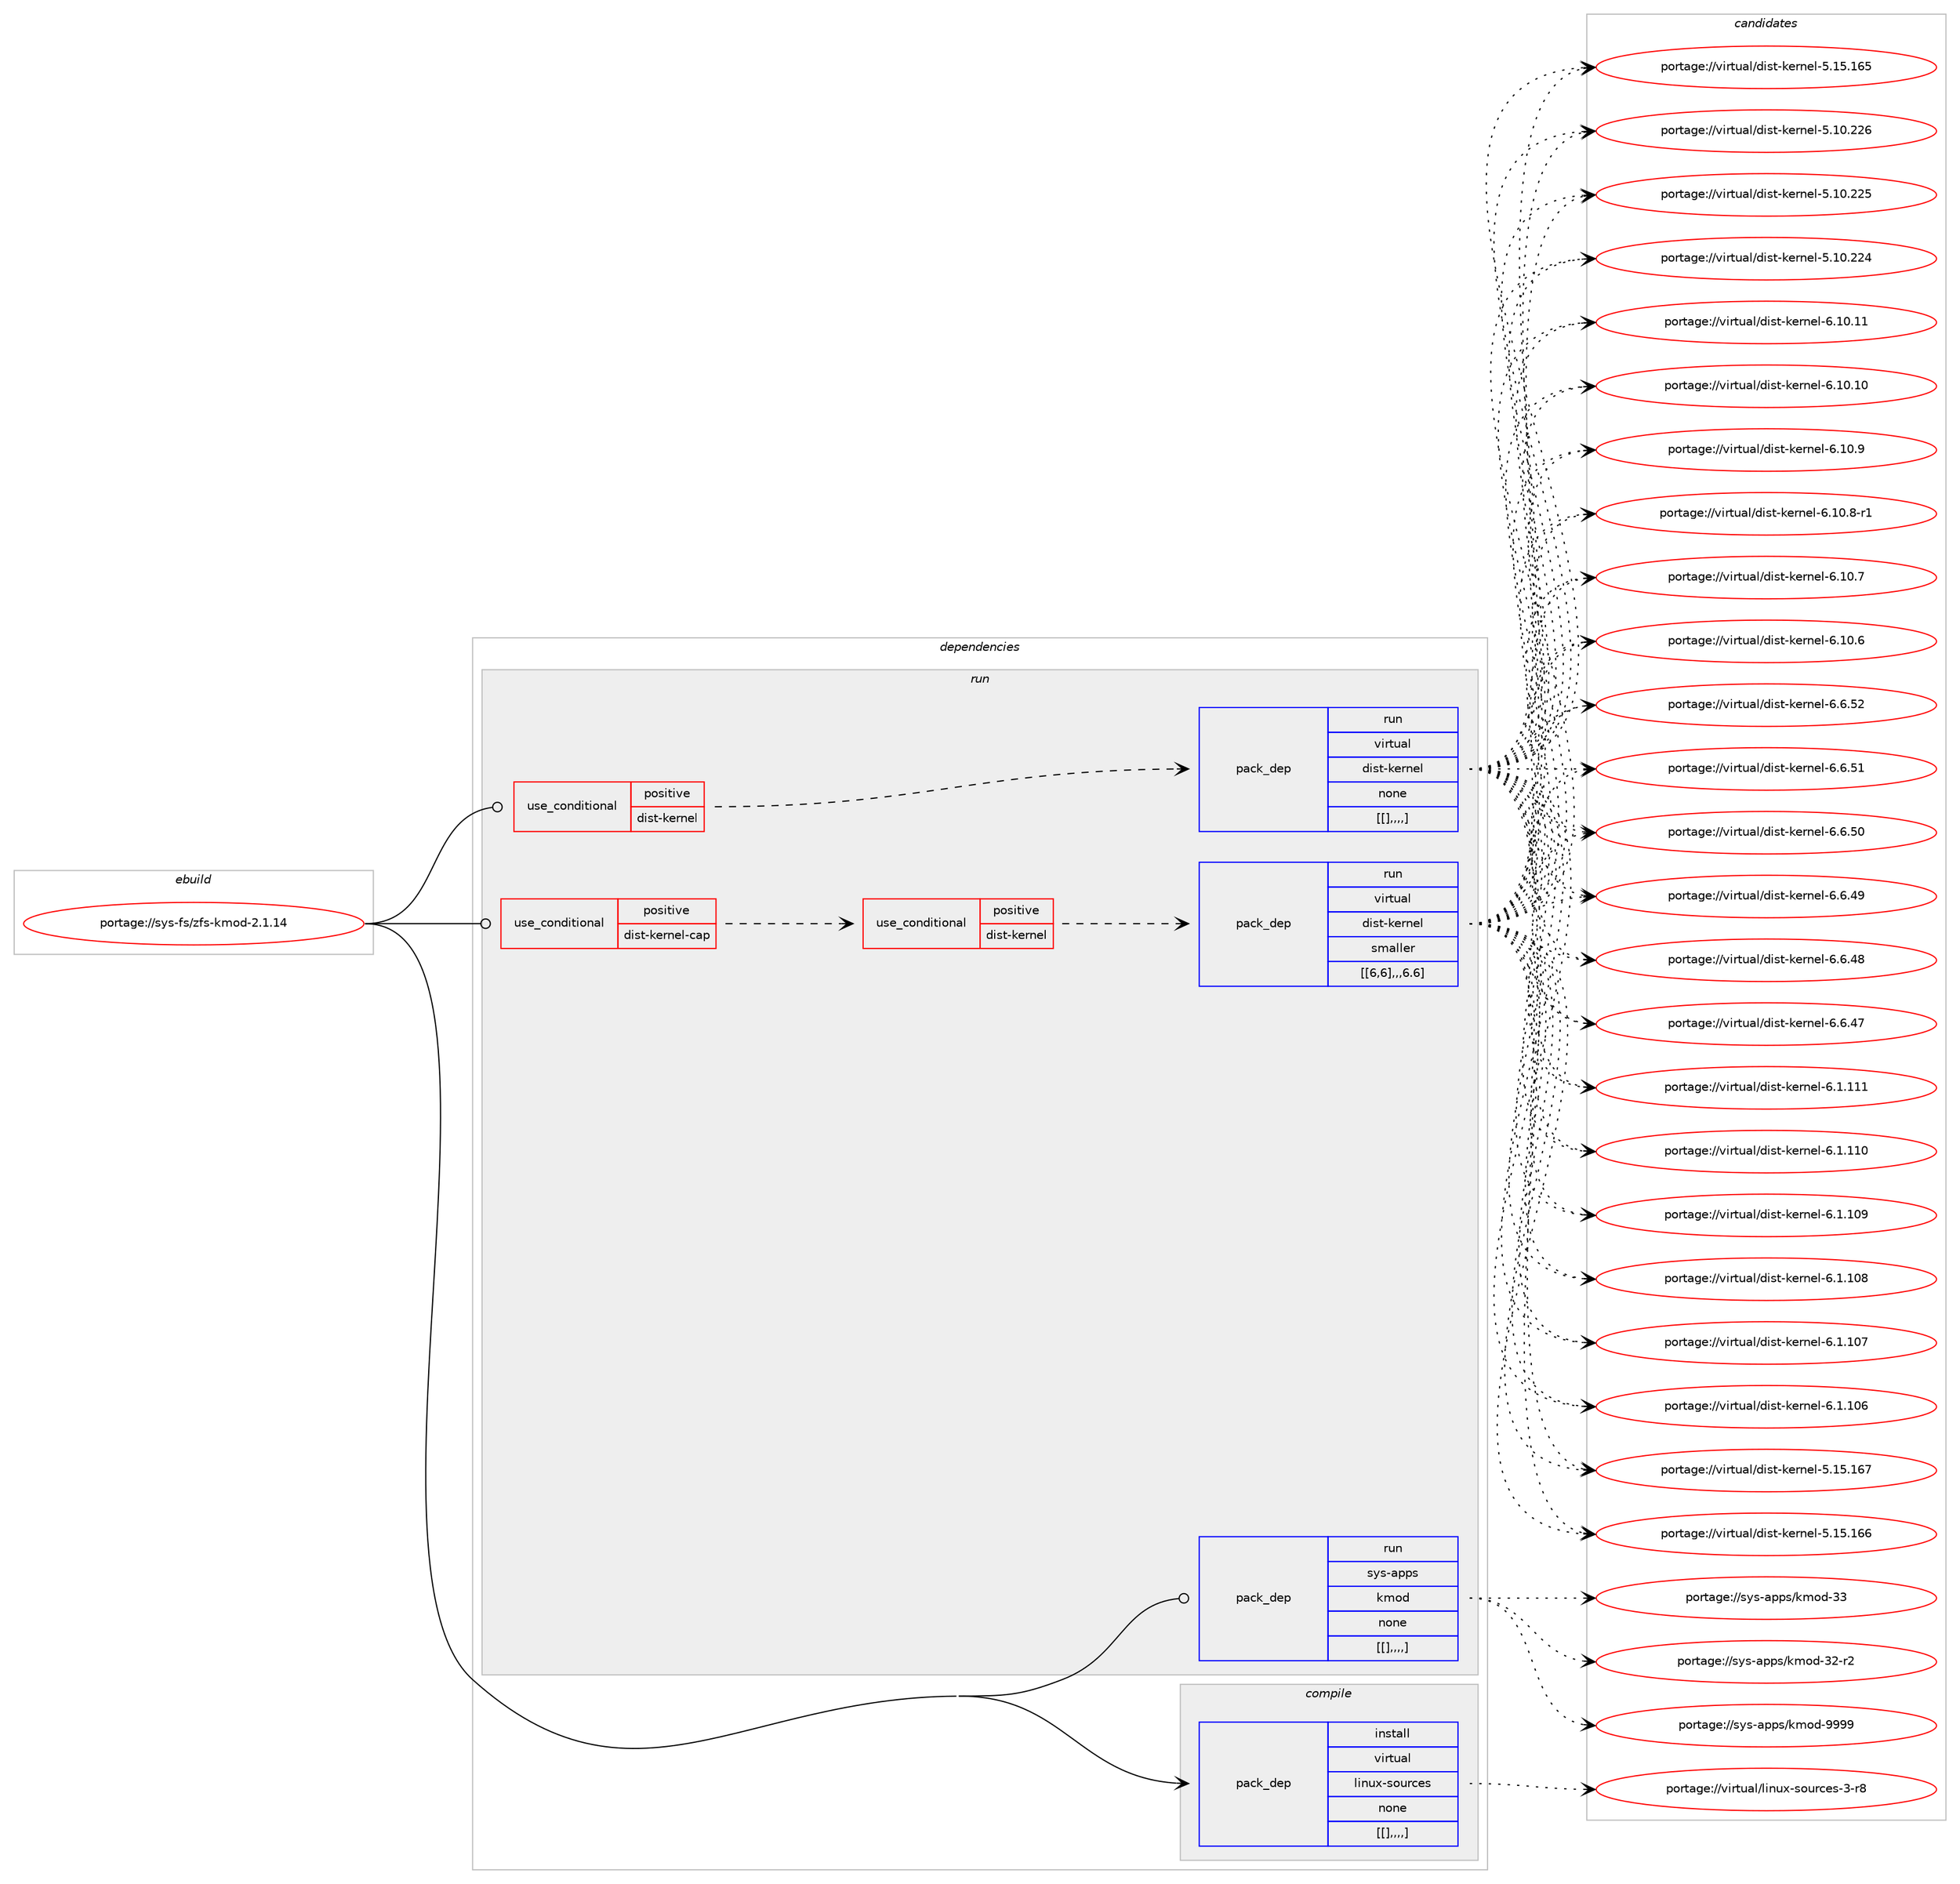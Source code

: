 digraph prolog {

# *************
# Graph options
# *************

newrank=true;
concentrate=true;
compound=true;
graph [rankdir=LR,fontname=Helvetica,fontsize=10,ranksep=1.5];#, ranksep=2.5, nodesep=0.2];
edge  [arrowhead=vee];
node  [fontname=Helvetica,fontsize=10];

# **********
# The ebuild
# **********

subgraph cluster_leftcol {
color=gray;
label=<<i>ebuild</i>>;
id [label="portage://sys-fs/zfs-kmod-2.1.14", color=red, width=4, href="../sys-fs/zfs-kmod-2.1.14.svg"];
}

# ****************
# The dependencies
# ****************

subgraph cluster_midcol {
color=gray;
label=<<i>dependencies</i>>;
subgraph cluster_compile {
fillcolor="#eeeeee";
style=filled;
label=<<i>compile</i>>;
subgraph pack326380 {
dependency450993 [label=<<TABLE BORDER="0" CELLBORDER="1" CELLSPACING="0" CELLPADDING="4" WIDTH="220"><TR><TD ROWSPAN="6" CELLPADDING="30">pack_dep</TD></TR><TR><TD WIDTH="110">install</TD></TR><TR><TD>virtual</TD></TR><TR><TD>linux-sources</TD></TR><TR><TD>none</TD></TR><TR><TD>[[],,,,]</TD></TR></TABLE>>, shape=none, color=blue];
}
id:e -> dependency450993:w [weight=20,style="solid",arrowhead="vee"];
}
subgraph cluster_compileandrun {
fillcolor="#eeeeee";
style=filled;
label=<<i>compile and run</i>>;
}
subgraph cluster_run {
fillcolor="#eeeeee";
style=filled;
label=<<i>run</i>>;
subgraph cond121631 {
dependency450994 [label=<<TABLE BORDER="0" CELLBORDER="1" CELLSPACING="0" CELLPADDING="4"><TR><TD ROWSPAN="3" CELLPADDING="10">use_conditional</TD></TR><TR><TD>positive</TD></TR><TR><TD>dist-kernel</TD></TR></TABLE>>, shape=none, color=red];
subgraph pack326381 {
dependency450995 [label=<<TABLE BORDER="0" CELLBORDER="1" CELLSPACING="0" CELLPADDING="4" WIDTH="220"><TR><TD ROWSPAN="6" CELLPADDING="30">pack_dep</TD></TR><TR><TD WIDTH="110">run</TD></TR><TR><TD>virtual</TD></TR><TR><TD>dist-kernel</TD></TR><TR><TD>none</TD></TR><TR><TD>[[],,,,]</TD></TR></TABLE>>, shape=none, color=blue];
}
dependency450994:e -> dependency450995:w [weight=20,style="dashed",arrowhead="vee"];
}
id:e -> dependency450994:w [weight=20,style="solid",arrowhead="odot"];
subgraph cond121632 {
dependency450996 [label=<<TABLE BORDER="0" CELLBORDER="1" CELLSPACING="0" CELLPADDING="4"><TR><TD ROWSPAN="3" CELLPADDING="10">use_conditional</TD></TR><TR><TD>positive</TD></TR><TR><TD>dist-kernel-cap</TD></TR></TABLE>>, shape=none, color=red];
subgraph cond121633 {
dependency450997 [label=<<TABLE BORDER="0" CELLBORDER="1" CELLSPACING="0" CELLPADDING="4"><TR><TD ROWSPAN="3" CELLPADDING="10">use_conditional</TD></TR><TR><TD>positive</TD></TR><TR><TD>dist-kernel</TD></TR></TABLE>>, shape=none, color=red];
subgraph pack326382 {
dependency450998 [label=<<TABLE BORDER="0" CELLBORDER="1" CELLSPACING="0" CELLPADDING="4" WIDTH="220"><TR><TD ROWSPAN="6" CELLPADDING="30">pack_dep</TD></TR><TR><TD WIDTH="110">run</TD></TR><TR><TD>virtual</TD></TR><TR><TD>dist-kernel</TD></TR><TR><TD>smaller</TD></TR><TR><TD>[[6,6],,,6.6]</TD></TR></TABLE>>, shape=none, color=blue];
}
dependency450997:e -> dependency450998:w [weight=20,style="dashed",arrowhead="vee"];
}
dependency450996:e -> dependency450997:w [weight=20,style="dashed",arrowhead="vee"];
}
id:e -> dependency450996:w [weight=20,style="solid",arrowhead="odot"];
subgraph pack326383 {
dependency450999 [label=<<TABLE BORDER="0" CELLBORDER="1" CELLSPACING="0" CELLPADDING="4" WIDTH="220"><TR><TD ROWSPAN="6" CELLPADDING="30">pack_dep</TD></TR><TR><TD WIDTH="110">run</TD></TR><TR><TD>sys-apps</TD></TR><TR><TD>kmod</TD></TR><TR><TD>none</TD></TR><TR><TD>[[],,,,]</TD></TR></TABLE>>, shape=none, color=blue];
}
id:e -> dependency450999:w [weight=20,style="solid",arrowhead="odot"];
}
}

# **************
# The candidates
# **************

subgraph cluster_choices {
rank=same;
color=gray;
label=<<i>candidates</i>>;

subgraph choice326380 {
color=black;
nodesep=1;
choice1181051141161179710847108105110117120451151111171149910111545514511456 [label="portage://virtual/linux-sources-3-r8", color=red, width=4,href="../virtual/linux-sources-3-r8.svg"];
dependency450993:e -> choice1181051141161179710847108105110117120451151111171149910111545514511456:w [style=dotted,weight="100"];
}
subgraph choice326381 {
color=black;
nodesep=1;
choice1181051141161179710847100105115116451071011141101011084554464948464949 [label="portage://virtual/dist-kernel-6.10.11", color=red, width=4,href="../virtual/dist-kernel-6.10.11.svg"];
choice1181051141161179710847100105115116451071011141101011084554464948464948 [label="portage://virtual/dist-kernel-6.10.10", color=red, width=4,href="../virtual/dist-kernel-6.10.10.svg"];
choice11810511411611797108471001051151164510710111411010110845544649484657 [label="portage://virtual/dist-kernel-6.10.9", color=red, width=4,href="../virtual/dist-kernel-6.10.9.svg"];
choice118105114116117971084710010511511645107101114110101108455446494846564511449 [label="portage://virtual/dist-kernel-6.10.8-r1", color=red, width=4,href="../virtual/dist-kernel-6.10.8-r1.svg"];
choice11810511411611797108471001051151164510710111411010110845544649484655 [label="portage://virtual/dist-kernel-6.10.7", color=red, width=4,href="../virtual/dist-kernel-6.10.7.svg"];
choice11810511411611797108471001051151164510710111411010110845544649484654 [label="portage://virtual/dist-kernel-6.10.6", color=red, width=4,href="../virtual/dist-kernel-6.10.6.svg"];
choice11810511411611797108471001051151164510710111411010110845544654465350 [label="portage://virtual/dist-kernel-6.6.52", color=red, width=4,href="../virtual/dist-kernel-6.6.52.svg"];
choice11810511411611797108471001051151164510710111411010110845544654465349 [label="portage://virtual/dist-kernel-6.6.51", color=red, width=4,href="../virtual/dist-kernel-6.6.51.svg"];
choice11810511411611797108471001051151164510710111411010110845544654465348 [label="portage://virtual/dist-kernel-6.6.50", color=red, width=4,href="../virtual/dist-kernel-6.6.50.svg"];
choice11810511411611797108471001051151164510710111411010110845544654465257 [label="portage://virtual/dist-kernel-6.6.49", color=red, width=4,href="../virtual/dist-kernel-6.6.49.svg"];
choice11810511411611797108471001051151164510710111411010110845544654465256 [label="portage://virtual/dist-kernel-6.6.48", color=red, width=4,href="../virtual/dist-kernel-6.6.48.svg"];
choice11810511411611797108471001051151164510710111411010110845544654465255 [label="portage://virtual/dist-kernel-6.6.47", color=red, width=4,href="../virtual/dist-kernel-6.6.47.svg"];
choice1181051141161179710847100105115116451071011141101011084554464946494949 [label="portage://virtual/dist-kernel-6.1.111", color=red, width=4,href="../virtual/dist-kernel-6.1.111.svg"];
choice1181051141161179710847100105115116451071011141101011084554464946494948 [label="portage://virtual/dist-kernel-6.1.110", color=red, width=4,href="../virtual/dist-kernel-6.1.110.svg"];
choice1181051141161179710847100105115116451071011141101011084554464946494857 [label="portage://virtual/dist-kernel-6.1.109", color=red, width=4,href="../virtual/dist-kernel-6.1.109.svg"];
choice1181051141161179710847100105115116451071011141101011084554464946494856 [label="portage://virtual/dist-kernel-6.1.108", color=red, width=4,href="../virtual/dist-kernel-6.1.108.svg"];
choice1181051141161179710847100105115116451071011141101011084554464946494855 [label="portage://virtual/dist-kernel-6.1.107", color=red, width=4,href="../virtual/dist-kernel-6.1.107.svg"];
choice1181051141161179710847100105115116451071011141101011084554464946494854 [label="portage://virtual/dist-kernel-6.1.106", color=red, width=4,href="../virtual/dist-kernel-6.1.106.svg"];
choice118105114116117971084710010511511645107101114110101108455346495346495455 [label="portage://virtual/dist-kernel-5.15.167", color=red, width=4,href="../virtual/dist-kernel-5.15.167.svg"];
choice118105114116117971084710010511511645107101114110101108455346495346495454 [label="portage://virtual/dist-kernel-5.15.166", color=red, width=4,href="../virtual/dist-kernel-5.15.166.svg"];
choice118105114116117971084710010511511645107101114110101108455346495346495453 [label="portage://virtual/dist-kernel-5.15.165", color=red, width=4,href="../virtual/dist-kernel-5.15.165.svg"];
choice118105114116117971084710010511511645107101114110101108455346494846505054 [label="portage://virtual/dist-kernel-5.10.226", color=red, width=4,href="../virtual/dist-kernel-5.10.226.svg"];
choice118105114116117971084710010511511645107101114110101108455346494846505053 [label="portage://virtual/dist-kernel-5.10.225", color=red, width=4,href="../virtual/dist-kernel-5.10.225.svg"];
choice118105114116117971084710010511511645107101114110101108455346494846505052 [label="portage://virtual/dist-kernel-5.10.224", color=red, width=4,href="../virtual/dist-kernel-5.10.224.svg"];
dependency450995:e -> choice1181051141161179710847100105115116451071011141101011084554464948464949:w [style=dotted,weight="100"];
dependency450995:e -> choice1181051141161179710847100105115116451071011141101011084554464948464948:w [style=dotted,weight="100"];
dependency450995:e -> choice11810511411611797108471001051151164510710111411010110845544649484657:w [style=dotted,weight="100"];
dependency450995:e -> choice118105114116117971084710010511511645107101114110101108455446494846564511449:w [style=dotted,weight="100"];
dependency450995:e -> choice11810511411611797108471001051151164510710111411010110845544649484655:w [style=dotted,weight="100"];
dependency450995:e -> choice11810511411611797108471001051151164510710111411010110845544649484654:w [style=dotted,weight="100"];
dependency450995:e -> choice11810511411611797108471001051151164510710111411010110845544654465350:w [style=dotted,weight="100"];
dependency450995:e -> choice11810511411611797108471001051151164510710111411010110845544654465349:w [style=dotted,weight="100"];
dependency450995:e -> choice11810511411611797108471001051151164510710111411010110845544654465348:w [style=dotted,weight="100"];
dependency450995:e -> choice11810511411611797108471001051151164510710111411010110845544654465257:w [style=dotted,weight="100"];
dependency450995:e -> choice11810511411611797108471001051151164510710111411010110845544654465256:w [style=dotted,weight="100"];
dependency450995:e -> choice11810511411611797108471001051151164510710111411010110845544654465255:w [style=dotted,weight="100"];
dependency450995:e -> choice1181051141161179710847100105115116451071011141101011084554464946494949:w [style=dotted,weight="100"];
dependency450995:e -> choice1181051141161179710847100105115116451071011141101011084554464946494948:w [style=dotted,weight="100"];
dependency450995:e -> choice1181051141161179710847100105115116451071011141101011084554464946494857:w [style=dotted,weight="100"];
dependency450995:e -> choice1181051141161179710847100105115116451071011141101011084554464946494856:w [style=dotted,weight="100"];
dependency450995:e -> choice1181051141161179710847100105115116451071011141101011084554464946494855:w [style=dotted,weight="100"];
dependency450995:e -> choice1181051141161179710847100105115116451071011141101011084554464946494854:w [style=dotted,weight="100"];
dependency450995:e -> choice118105114116117971084710010511511645107101114110101108455346495346495455:w [style=dotted,weight="100"];
dependency450995:e -> choice118105114116117971084710010511511645107101114110101108455346495346495454:w [style=dotted,weight="100"];
dependency450995:e -> choice118105114116117971084710010511511645107101114110101108455346495346495453:w [style=dotted,weight="100"];
dependency450995:e -> choice118105114116117971084710010511511645107101114110101108455346494846505054:w [style=dotted,weight="100"];
dependency450995:e -> choice118105114116117971084710010511511645107101114110101108455346494846505053:w [style=dotted,weight="100"];
dependency450995:e -> choice118105114116117971084710010511511645107101114110101108455346494846505052:w [style=dotted,weight="100"];
}
subgraph choice326382 {
color=black;
nodesep=1;
choice1181051141161179710847100105115116451071011141101011084554464948464949 [label="portage://virtual/dist-kernel-6.10.11", color=red, width=4,href="../virtual/dist-kernel-6.10.11.svg"];
choice1181051141161179710847100105115116451071011141101011084554464948464948 [label="portage://virtual/dist-kernel-6.10.10", color=red, width=4,href="../virtual/dist-kernel-6.10.10.svg"];
choice11810511411611797108471001051151164510710111411010110845544649484657 [label="portage://virtual/dist-kernel-6.10.9", color=red, width=4,href="../virtual/dist-kernel-6.10.9.svg"];
choice118105114116117971084710010511511645107101114110101108455446494846564511449 [label="portage://virtual/dist-kernel-6.10.8-r1", color=red, width=4,href="../virtual/dist-kernel-6.10.8-r1.svg"];
choice11810511411611797108471001051151164510710111411010110845544649484655 [label="portage://virtual/dist-kernel-6.10.7", color=red, width=4,href="../virtual/dist-kernel-6.10.7.svg"];
choice11810511411611797108471001051151164510710111411010110845544649484654 [label="portage://virtual/dist-kernel-6.10.6", color=red, width=4,href="../virtual/dist-kernel-6.10.6.svg"];
choice11810511411611797108471001051151164510710111411010110845544654465350 [label="portage://virtual/dist-kernel-6.6.52", color=red, width=4,href="../virtual/dist-kernel-6.6.52.svg"];
choice11810511411611797108471001051151164510710111411010110845544654465349 [label="portage://virtual/dist-kernel-6.6.51", color=red, width=4,href="../virtual/dist-kernel-6.6.51.svg"];
choice11810511411611797108471001051151164510710111411010110845544654465348 [label="portage://virtual/dist-kernel-6.6.50", color=red, width=4,href="../virtual/dist-kernel-6.6.50.svg"];
choice11810511411611797108471001051151164510710111411010110845544654465257 [label="portage://virtual/dist-kernel-6.6.49", color=red, width=4,href="../virtual/dist-kernel-6.6.49.svg"];
choice11810511411611797108471001051151164510710111411010110845544654465256 [label="portage://virtual/dist-kernel-6.6.48", color=red, width=4,href="../virtual/dist-kernel-6.6.48.svg"];
choice11810511411611797108471001051151164510710111411010110845544654465255 [label="portage://virtual/dist-kernel-6.6.47", color=red, width=4,href="../virtual/dist-kernel-6.6.47.svg"];
choice1181051141161179710847100105115116451071011141101011084554464946494949 [label="portage://virtual/dist-kernel-6.1.111", color=red, width=4,href="../virtual/dist-kernel-6.1.111.svg"];
choice1181051141161179710847100105115116451071011141101011084554464946494948 [label="portage://virtual/dist-kernel-6.1.110", color=red, width=4,href="../virtual/dist-kernel-6.1.110.svg"];
choice1181051141161179710847100105115116451071011141101011084554464946494857 [label="portage://virtual/dist-kernel-6.1.109", color=red, width=4,href="../virtual/dist-kernel-6.1.109.svg"];
choice1181051141161179710847100105115116451071011141101011084554464946494856 [label="portage://virtual/dist-kernel-6.1.108", color=red, width=4,href="../virtual/dist-kernel-6.1.108.svg"];
choice1181051141161179710847100105115116451071011141101011084554464946494855 [label="portage://virtual/dist-kernel-6.1.107", color=red, width=4,href="../virtual/dist-kernel-6.1.107.svg"];
choice1181051141161179710847100105115116451071011141101011084554464946494854 [label="portage://virtual/dist-kernel-6.1.106", color=red, width=4,href="../virtual/dist-kernel-6.1.106.svg"];
choice118105114116117971084710010511511645107101114110101108455346495346495455 [label="portage://virtual/dist-kernel-5.15.167", color=red, width=4,href="../virtual/dist-kernel-5.15.167.svg"];
choice118105114116117971084710010511511645107101114110101108455346495346495454 [label="portage://virtual/dist-kernel-5.15.166", color=red, width=4,href="../virtual/dist-kernel-5.15.166.svg"];
choice118105114116117971084710010511511645107101114110101108455346495346495453 [label="portage://virtual/dist-kernel-5.15.165", color=red, width=4,href="../virtual/dist-kernel-5.15.165.svg"];
choice118105114116117971084710010511511645107101114110101108455346494846505054 [label="portage://virtual/dist-kernel-5.10.226", color=red, width=4,href="../virtual/dist-kernel-5.10.226.svg"];
choice118105114116117971084710010511511645107101114110101108455346494846505053 [label="portage://virtual/dist-kernel-5.10.225", color=red, width=4,href="../virtual/dist-kernel-5.10.225.svg"];
choice118105114116117971084710010511511645107101114110101108455346494846505052 [label="portage://virtual/dist-kernel-5.10.224", color=red, width=4,href="../virtual/dist-kernel-5.10.224.svg"];
dependency450998:e -> choice1181051141161179710847100105115116451071011141101011084554464948464949:w [style=dotted,weight="100"];
dependency450998:e -> choice1181051141161179710847100105115116451071011141101011084554464948464948:w [style=dotted,weight="100"];
dependency450998:e -> choice11810511411611797108471001051151164510710111411010110845544649484657:w [style=dotted,weight="100"];
dependency450998:e -> choice118105114116117971084710010511511645107101114110101108455446494846564511449:w [style=dotted,weight="100"];
dependency450998:e -> choice11810511411611797108471001051151164510710111411010110845544649484655:w [style=dotted,weight="100"];
dependency450998:e -> choice11810511411611797108471001051151164510710111411010110845544649484654:w [style=dotted,weight="100"];
dependency450998:e -> choice11810511411611797108471001051151164510710111411010110845544654465350:w [style=dotted,weight="100"];
dependency450998:e -> choice11810511411611797108471001051151164510710111411010110845544654465349:w [style=dotted,weight="100"];
dependency450998:e -> choice11810511411611797108471001051151164510710111411010110845544654465348:w [style=dotted,weight="100"];
dependency450998:e -> choice11810511411611797108471001051151164510710111411010110845544654465257:w [style=dotted,weight="100"];
dependency450998:e -> choice11810511411611797108471001051151164510710111411010110845544654465256:w [style=dotted,weight="100"];
dependency450998:e -> choice11810511411611797108471001051151164510710111411010110845544654465255:w [style=dotted,weight="100"];
dependency450998:e -> choice1181051141161179710847100105115116451071011141101011084554464946494949:w [style=dotted,weight="100"];
dependency450998:e -> choice1181051141161179710847100105115116451071011141101011084554464946494948:w [style=dotted,weight="100"];
dependency450998:e -> choice1181051141161179710847100105115116451071011141101011084554464946494857:w [style=dotted,weight="100"];
dependency450998:e -> choice1181051141161179710847100105115116451071011141101011084554464946494856:w [style=dotted,weight="100"];
dependency450998:e -> choice1181051141161179710847100105115116451071011141101011084554464946494855:w [style=dotted,weight="100"];
dependency450998:e -> choice1181051141161179710847100105115116451071011141101011084554464946494854:w [style=dotted,weight="100"];
dependency450998:e -> choice118105114116117971084710010511511645107101114110101108455346495346495455:w [style=dotted,weight="100"];
dependency450998:e -> choice118105114116117971084710010511511645107101114110101108455346495346495454:w [style=dotted,weight="100"];
dependency450998:e -> choice118105114116117971084710010511511645107101114110101108455346495346495453:w [style=dotted,weight="100"];
dependency450998:e -> choice118105114116117971084710010511511645107101114110101108455346494846505054:w [style=dotted,weight="100"];
dependency450998:e -> choice118105114116117971084710010511511645107101114110101108455346494846505053:w [style=dotted,weight="100"];
dependency450998:e -> choice118105114116117971084710010511511645107101114110101108455346494846505052:w [style=dotted,weight="100"];
}
subgraph choice326383 {
color=black;
nodesep=1;
choice1151211154597112112115471071091111004557575757 [label="portage://sys-apps/kmod-9999", color=red, width=4,href="../sys-apps/kmod-9999.svg"];
choice115121115459711211211547107109111100455151 [label="portage://sys-apps/kmod-33", color=red, width=4,href="../sys-apps/kmod-33.svg"];
choice1151211154597112112115471071091111004551504511450 [label="portage://sys-apps/kmod-32-r2", color=red, width=4,href="../sys-apps/kmod-32-r2.svg"];
dependency450999:e -> choice1151211154597112112115471071091111004557575757:w [style=dotted,weight="100"];
dependency450999:e -> choice115121115459711211211547107109111100455151:w [style=dotted,weight="100"];
dependency450999:e -> choice1151211154597112112115471071091111004551504511450:w [style=dotted,weight="100"];
}
}

}

